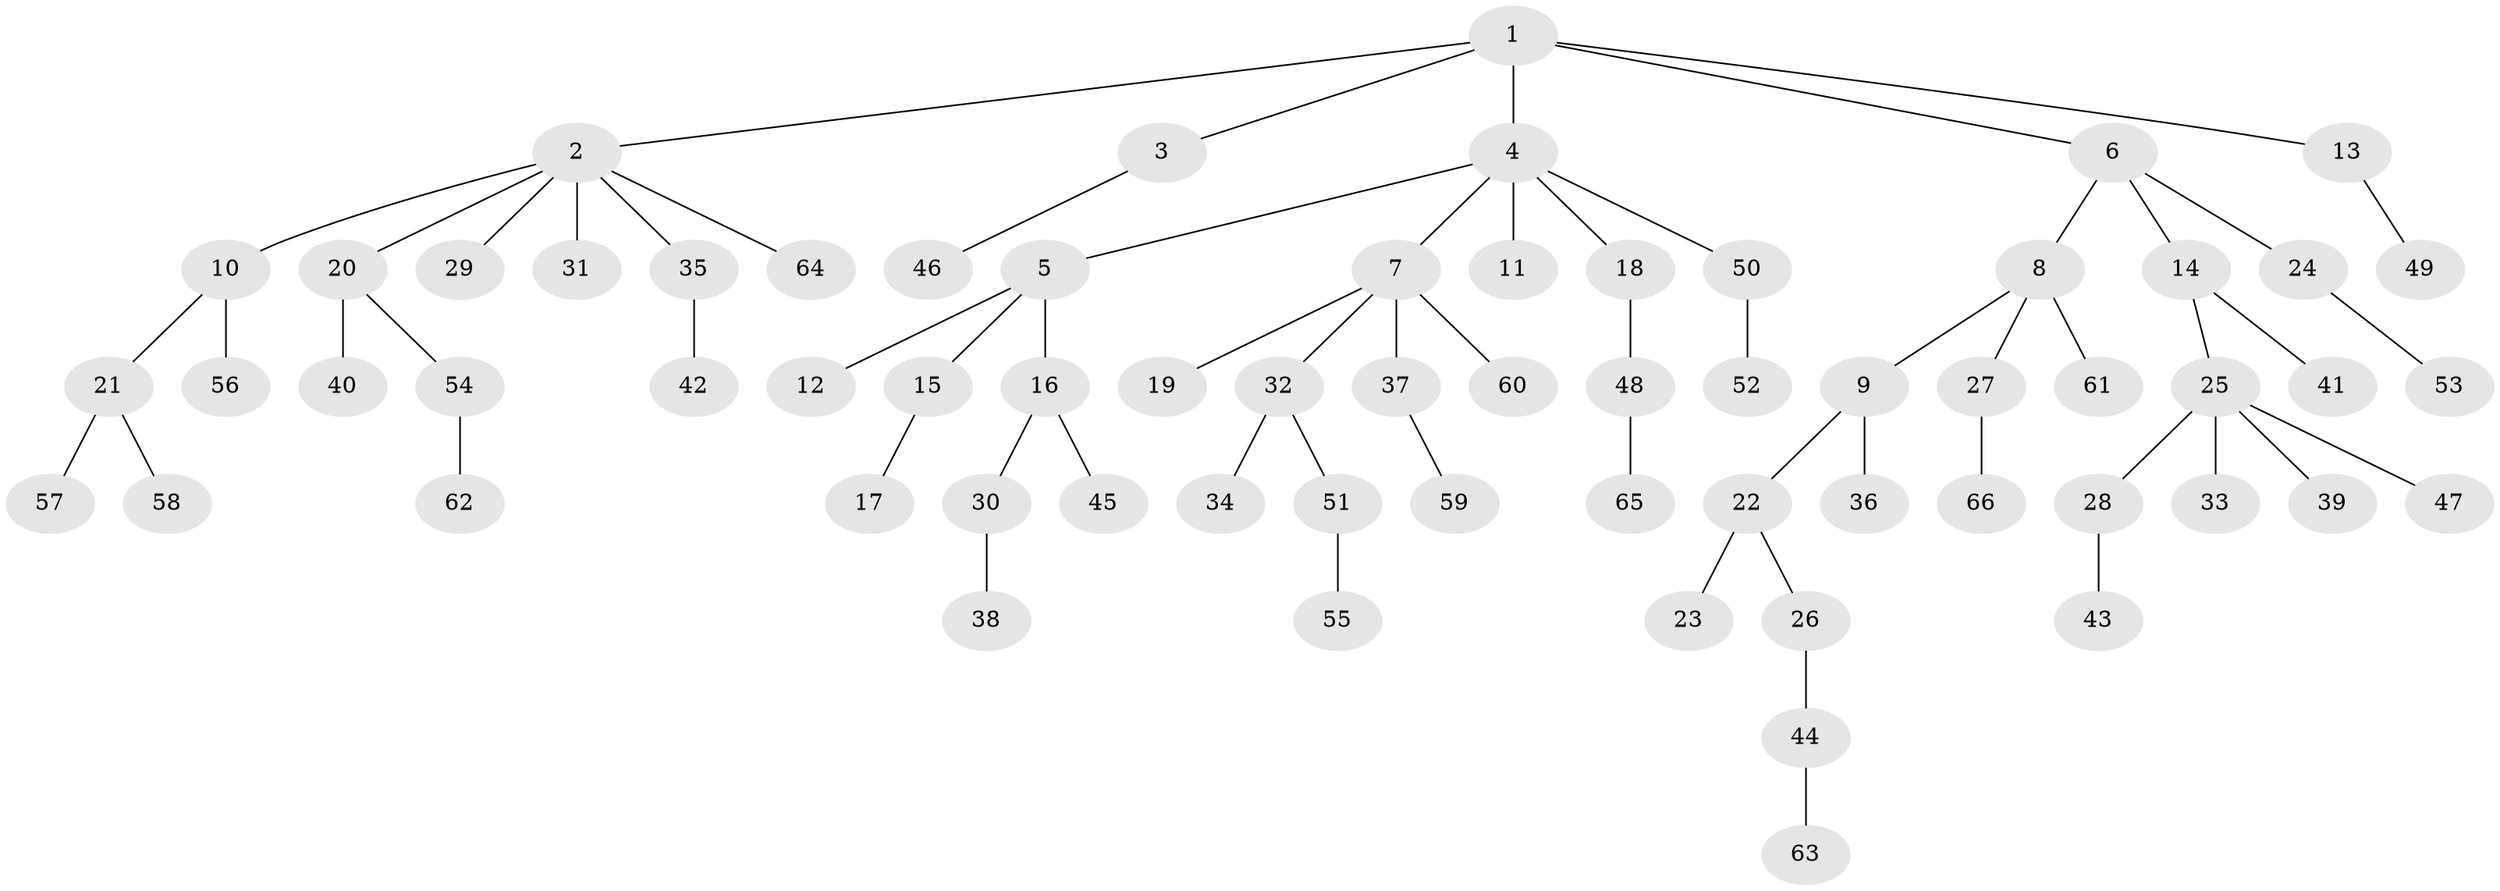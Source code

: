 // coarse degree distribution, {5: 0.03571428571428571, 3: 0.10714285714285714, 1: 0.42857142857142855, 4: 0.07142857142857142, 2: 0.35714285714285715}
// Generated by graph-tools (version 1.1) at 2025/51/03/04/25 22:51:47]
// undirected, 66 vertices, 65 edges
graph export_dot {
  node [color=gray90,style=filled];
  1;
  2;
  3;
  4;
  5;
  6;
  7;
  8;
  9;
  10;
  11;
  12;
  13;
  14;
  15;
  16;
  17;
  18;
  19;
  20;
  21;
  22;
  23;
  24;
  25;
  26;
  27;
  28;
  29;
  30;
  31;
  32;
  33;
  34;
  35;
  36;
  37;
  38;
  39;
  40;
  41;
  42;
  43;
  44;
  45;
  46;
  47;
  48;
  49;
  50;
  51;
  52;
  53;
  54;
  55;
  56;
  57;
  58;
  59;
  60;
  61;
  62;
  63;
  64;
  65;
  66;
  1 -- 2;
  1 -- 3;
  1 -- 4;
  1 -- 6;
  1 -- 13;
  2 -- 10;
  2 -- 20;
  2 -- 29;
  2 -- 31;
  2 -- 35;
  2 -- 64;
  3 -- 46;
  4 -- 5;
  4 -- 7;
  4 -- 11;
  4 -- 18;
  4 -- 50;
  5 -- 12;
  5 -- 15;
  5 -- 16;
  6 -- 8;
  6 -- 14;
  6 -- 24;
  7 -- 19;
  7 -- 32;
  7 -- 37;
  7 -- 60;
  8 -- 9;
  8 -- 27;
  8 -- 61;
  9 -- 22;
  9 -- 36;
  10 -- 21;
  10 -- 56;
  13 -- 49;
  14 -- 25;
  14 -- 41;
  15 -- 17;
  16 -- 30;
  16 -- 45;
  18 -- 48;
  20 -- 40;
  20 -- 54;
  21 -- 57;
  21 -- 58;
  22 -- 23;
  22 -- 26;
  24 -- 53;
  25 -- 28;
  25 -- 33;
  25 -- 39;
  25 -- 47;
  26 -- 44;
  27 -- 66;
  28 -- 43;
  30 -- 38;
  32 -- 34;
  32 -- 51;
  35 -- 42;
  37 -- 59;
  44 -- 63;
  48 -- 65;
  50 -- 52;
  51 -- 55;
  54 -- 62;
}
